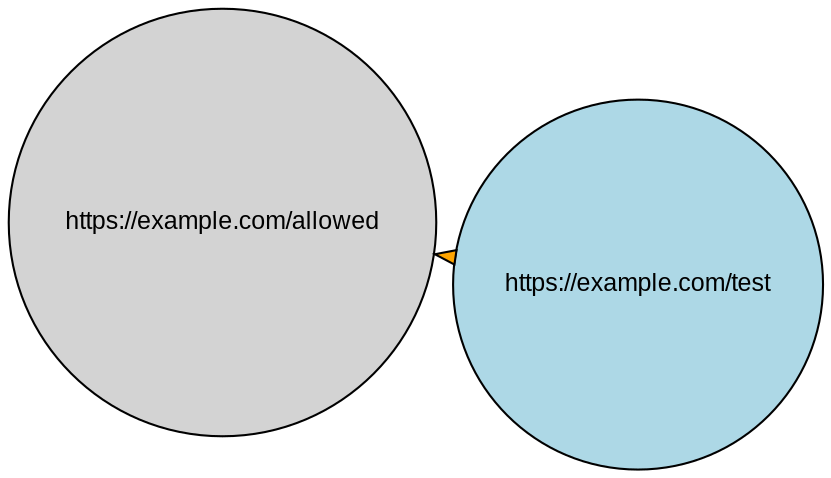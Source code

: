 /* Generated Site Map */
digraph SiteMap {
    /* General Graph Attributes */
    graph [layout=neato, overlap=false, splines=true];
    node [shape=circle, fontname="Arial", fontsize=12, style=filled, fillcolor=lightgray];
    edge [fontname="Arial", fontsize=10, fillcolor=orange];

    /* Declare unique nodes with clickable links */
    {
        "https://example.com/allowed" [URL="https://example.com/allowed"];
        "https://example.com/test" [URL="https://example.com/test"];
    }

    /* Hierarchical Structure */
    "https://example.com/test" -> "https://example.com/allowed";
    "https://example.com/test" [fillcolor=lightblue];

    /* Cross-Links to Show Page Interconnections */
    edge [color=red, style=dashed];

    /* External Links */
    node [fillcolor=gold];
}
